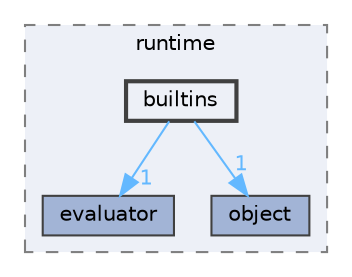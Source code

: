 digraph "src/runtime/builtins"
{
 // LATEX_PDF_SIZE
  bgcolor="transparent";
  edge [fontname=Helvetica,fontsize=10,labelfontname=Helvetica,labelfontsize=10];
  node [fontname=Helvetica,fontsize=10,shape=box,height=0.2,width=0.4];
  compound=true
  subgraph clusterdir_bf9f26469d00835ba20ff8d80ee5a804 {
    graph [ bgcolor="#edf0f7", pencolor="grey50", label="runtime", fontname=Helvetica,fontsize=10 style="filled,dashed", URL="dir_bf9f26469d00835ba20ff8d80ee5a804.html",tooltip=""]
  dir_41d65f3f775614b66ca7d3f2594b2a84 [label="evaluator", fillcolor="#a2b4d6", color="grey25", style="filled", URL="dir_41d65f3f775614b66ca7d3f2594b2a84.html",tooltip=""];
  dir_7b3ca0f1a5442f5bcf8fa402d7489a6e [label="object", fillcolor="#a2b4d6", color="grey25", style="filled", URL="dir_7b3ca0f1a5442f5bcf8fa402d7489a6e.html",tooltip=""];
  dir_0c3dcd0ce7c49a87e7aa12e7eefa6b9f [label="builtins", fillcolor="#edf0f7", color="grey25", style="filled,bold", URL="dir_0c3dcd0ce7c49a87e7aa12e7eefa6b9f.html",tooltip=""];
  }
  dir_0c3dcd0ce7c49a87e7aa12e7eefa6b9f->dir_41d65f3f775614b66ca7d3f2594b2a84 [headlabel="1", labeldistance=1.5 headhref="dir_000001_000003.html" href="dir_000001_000003.html" color="steelblue1" fontcolor="steelblue1"];
  dir_0c3dcd0ce7c49a87e7aa12e7eefa6b9f->dir_7b3ca0f1a5442f5bcf8fa402d7489a6e [headlabel="1", labeldistance=1.5 headhref="dir_000001_000005.html" href="dir_000001_000005.html" color="steelblue1" fontcolor="steelblue1"];
}
